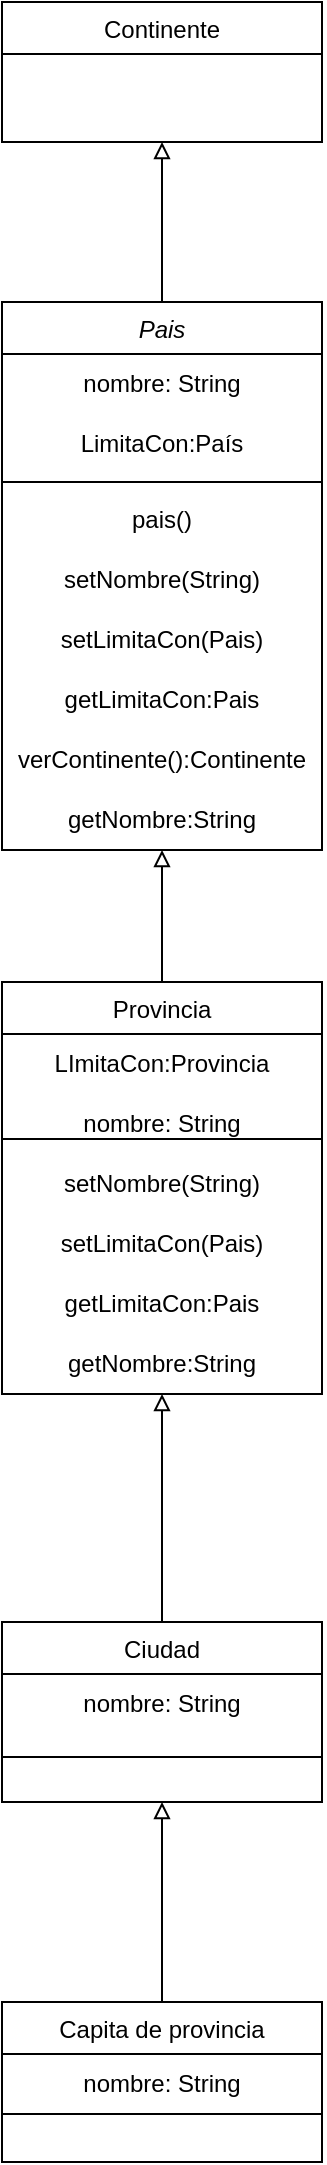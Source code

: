 <mxfile version="20.8.16" type="device"><diagram id="C5RBs43oDa-KdzZeNtuy" name="Page-1"><mxGraphModel dx="548" dy="621" grid="1" gridSize="10" guides="1" tooltips="1" connect="1" arrows="1" fold="1" page="1" pageScale="1" pageWidth="827" pageHeight="1169" math="0" shadow="0"><root><mxCell id="WIyWlLk6GJQsqaUBKTNV-0"/><mxCell id="WIyWlLk6GJQsqaUBKTNV-1" parent="WIyWlLk6GJQsqaUBKTNV-0"/><mxCell id="wanPjfpriRcMhSEbldVF-16" style="edgeStyle=orthogonalEdgeStyle;rounded=0;orthogonalLoop=1;jettySize=auto;html=1;entryX=0.5;entryY=1;entryDx=0;entryDy=0;endArrow=block;endFill=0;" edge="1" parent="WIyWlLk6GJQsqaUBKTNV-1" source="zkfFHV4jXpPFQw0GAbJ--0" target="wanPjfpriRcMhSEbldVF-1"><mxGeometry relative="1" as="geometry"><mxPoint x="320" y="100" as="targetPoint"/></mxGeometry></mxCell><mxCell id="zkfFHV4jXpPFQw0GAbJ--0" value="Pais" style="swimlane;fontStyle=2;align=center;verticalAlign=top;childLayout=stackLayout;horizontal=1;startSize=26;horizontalStack=0;resizeParent=1;resizeLast=0;collapsible=1;marginBottom=0;rounded=0;shadow=0;strokeWidth=1;" parent="WIyWlLk6GJQsqaUBKTNV-1" vertex="1"><mxGeometry x="240" y="170" width="160" height="274" as="geometry"><mxRectangle x="230" y="140" width="160" height="26" as="alternateBounds"/></mxGeometry></mxCell><mxCell id="wanPjfpriRcMhSEbldVF-12" value="nombre: String" style="text;html=1;strokeColor=none;fillColor=none;align=center;verticalAlign=middle;whiteSpace=wrap;rounded=0;" vertex="1" parent="zkfFHV4jXpPFQw0GAbJ--0"><mxGeometry y="26" width="160" height="30" as="geometry"/></mxCell><mxCell id="wanPjfpriRcMhSEbldVF-7" value="LimitaCon:País" style="text;html=1;strokeColor=none;fillColor=none;align=center;verticalAlign=middle;whiteSpace=wrap;rounded=0;" vertex="1" parent="zkfFHV4jXpPFQw0GAbJ--0"><mxGeometry y="56" width="160" height="30" as="geometry"/></mxCell><mxCell id="zkfFHV4jXpPFQw0GAbJ--4" value="" style="line;html=1;strokeWidth=1;align=left;verticalAlign=middle;spacingTop=-1;spacingLeft=3;spacingRight=3;rotatable=0;labelPosition=right;points=[];portConstraint=eastwest;" parent="zkfFHV4jXpPFQw0GAbJ--0" vertex="1"><mxGeometry y="86" width="160" height="8" as="geometry"/></mxCell><mxCell id="wanPjfpriRcMhSEbldVF-20" value="pais()" style="text;html=1;strokeColor=none;fillColor=none;align=center;verticalAlign=middle;whiteSpace=wrap;rounded=0;" vertex="1" parent="zkfFHV4jXpPFQw0GAbJ--0"><mxGeometry y="94" width="160" height="30" as="geometry"/></mxCell><mxCell id="wanPjfpriRcMhSEbldVF-23" value="setNombre(String)" style="text;html=1;strokeColor=none;fillColor=none;align=center;verticalAlign=middle;whiteSpace=wrap;rounded=0;" vertex="1" parent="zkfFHV4jXpPFQw0GAbJ--0"><mxGeometry y="124" width="160" height="30" as="geometry"/></mxCell><mxCell id="wanPjfpriRcMhSEbldVF-24" value="setLimitaCon(Pais)" style="text;html=1;strokeColor=none;fillColor=none;align=center;verticalAlign=middle;whiteSpace=wrap;rounded=0;" vertex="1" parent="zkfFHV4jXpPFQw0GAbJ--0"><mxGeometry y="154" width="160" height="30" as="geometry"/></mxCell><mxCell id="wanPjfpriRcMhSEbldVF-25" value="getLimitaCon:Pais" style="text;html=1;strokeColor=none;fillColor=none;align=center;verticalAlign=middle;whiteSpace=wrap;rounded=0;" vertex="1" parent="zkfFHV4jXpPFQw0GAbJ--0"><mxGeometry y="184" width="160" height="30" as="geometry"/></mxCell><mxCell id="wanPjfpriRcMhSEbldVF-21" value="verContinente():Continente" style="text;html=1;strokeColor=none;fillColor=none;align=center;verticalAlign=middle;whiteSpace=wrap;rounded=0;" vertex="1" parent="zkfFHV4jXpPFQw0GAbJ--0"><mxGeometry y="214" width="160" height="30" as="geometry"/></mxCell><mxCell id="wanPjfpriRcMhSEbldVF-26" value="getNombre:String" style="text;html=1;strokeColor=none;fillColor=none;align=center;verticalAlign=middle;whiteSpace=wrap;rounded=0;" vertex="1" parent="zkfFHV4jXpPFQw0GAbJ--0"><mxGeometry y="244" width="160" height="30" as="geometry"/></mxCell><mxCell id="wanPjfpriRcMhSEbldVF-17" style="edgeStyle=orthogonalEdgeStyle;rounded=0;orthogonalLoop=1;jettySize=auto;html=1;entryX=0.5;entryY=1;entryDx=0;entryDy=0;endArrow=block;endFill=0;" edge="1" parent="WIyWlLk6GJQsqaUBKTNV-1" source="zkfFHV4jXpPFQw0GAbJ--17" target="zkfFHV4jXpPFQw0GAbJ--0"><mxGeometry relative="1" as="geometry"/></mxCell><mxCell id="zkfFHV4jXpPFQw0GAbJ--17" value="Provincia" style="swimlane;fontStyle=0;align=center;verticalAlign=top;childLayout=stackLayout;horizontal=1;startSize=26;horizontalStack=0;resizeParent=1;resizeLast=0;collapsible=1;marginBottom=0;rounded=0;shadow=0;strokeWidth=1;" parent="WIyWlLk6GJQsqaUBKTNV-1" vertex="1"><mxGeometry x="240" y="510" width="160" height="206" as="geometry"><mxRectangle x="550" y="140" width="160" height="26" as="alternateBounds"/></mxGeometry></mxCell><mxCell id="wanPjfpriRcMhSEbldVF-10" value="LImitaCon:Provincia" style="text;html=1;strokeColor=none;fillColor=none;align=center;verticalAlign=middle;whiteSpace=wrap;rounded=0;" vertex="1" parent="zkfFHV4jXpPFQw0GAbJ--17"><mxGeometry y="26" width="160" height="30" as="geometry"/></mxCell><mxCell id="wanPjfpriRcMhSEbldVF-11" value="nombre: String" style="text;html=1;strokeColor=none;fillColor=none;align=center;verticalAlign=middle;whiteSpace=wrap;rounded=0;" vertex="1" parent="zkfFHV4jXpPFQw0GAbJ--17"><mxGeometry y="56" width="160" height="30" as="geometry"/></mxCell><mxCell id="wanPjfpriRcMhSEbldVF-22" value="" style="endArrow=none;html=1;rounded=0;entryX=1;entryY=0.75;entryDx=0;entryDy=0;exitX=0;exitY=0.75;exitDx=0;exitDy=0;" edge="1" parent="zkfFHV4jXpPFQw0GAbJ--17" source="wanPjfpriRcMhSEbldVF-11" target="wanPjfpriRcMhSEbldVF-11"><mxGeometry width="50" height="50" relative="1" as="geometry"><mxPoint x="70" y="160" as="sourcePoint"/><mxPoint x="120" y="110" as="targetPoint"/></mxGeometry></mxCell><mxCell id="wanPjfpriRcMhSEbldVF-27" value="setNombre(String)" style="text;html=1;strokeColor=none;fillColor=none;align=center;verticalAlign=middle;whiteSpace=wrap;rounded=0;" vertex="1" parent="zkfFHV4jXpPFQw0GAbJ--17"><mxGeometry y="86" width="160" height="30" as="geometry"/></mxCell><mxCell id="wanPjfpriRcMhSEbldVF-28" value="setLimitaCon(Pais)" style="text;html=1;strokeColor=none;fillColor=none;align=center;verticalAlign=middle;whiteSpace=wrap;rounded=0;" vertex="1" parent="zkfFHV4jXpPFQw0GAbJ--17"><mxGeometry y="116" width="160" height="30" as="geometry"/></mxCell><mxCell id="wanPjfpriRcMhSEbldVF-29" value="getLimitaCon:Pais" style="text;html=1;strokeColor=none;fillColor=none;align=center;verticalAlign=middle;whiteSpace=wrap;rounded=0;" vertex="1" parent="zkfFHV4jXpPFQw0GAbJ--17"><mxGeometry y="146" width="160" height="30" as="geometry"/></mxCell><mxCell id="wanPjfpriRcMhSEbldVF-30" value="getNombre:String" style="text;html=1;strokeColor=none;fillColor=none;align=center;verticalAlign=middle;whiteSpace=wrap;rounded=0;" vertex="1" parent="zkfFHV4jXpPFQw0GAbJ--17"><mxGeometry y="176" width="160" height="30" as="geometry"/></mxCell><mxCell id="wanPjfpriRcMhSEbldVF-1" value="Continente" style="swimlane;fontStyle=0;align=center;verticalAlign=top;childLayout=stackLayout;horizontal=1;startSize=26;horizontalStack=0;resizeParent=1;resizeLast=0;collapsible=1;marginBottom=0;rounded=0;shadow=0;strokeWidth=1;" vertex="1" parent="WIyWlLk6GJQsqaUBKTNV-1"><mxGeometry x="240" y="20" width="160" height="70" as="geometry"><mxRectangle x="550" y="140" width="160" height="26" as="alternateBounds"/></mxGeometry></mxCell><mxCell id="wanPjfpriRcMhSEbldVF-18" style="edgeStyle=orthogonalEdgeStyle;rounded=0;orthogonalLoop=1;jettySize=auto;html=1;entryX=0.5;entryY=1;entryDx=0;entryDy=0;endArrow=block;endFill=0;" edge="1" parent="WIyWlLk6GJQsqaUBKTNV-1" source="wanPjfpriRcMhSEbldVF-8" target="zkfFHV4jXpPFQw0GAbJ--17"><mxGeometry relative="1" as="geometry"/></mxCell><mxCell id="wanPjfpriRcMhSEbldVF-8" value="Ciudad" style="swimlane;fontStyle=0;align=center;verticalAlign=top;childLayout=stackLayout;horizontal=1;startSize=26;horizontalStack=0;resizeParent=1;resizeLast=0;collapsible=1;marginBottom=0;rounded=0;shadow=0;strokeWidth=1;" vertex="1" parent="WIyWlLk6GJQsqaUBKTNV-1"><mxGeometry x="240" y="830" width="160" height="90" as="geometry"><mxRectangle x="550" y="140" width="160" height="26" as="alternateBounds"/></mxGeometry></mxCell><mxCell id="wanPjfpriRcMhSEbldVF-13" value="nombre: String" style="text;html=1;strokeColor=none;fillColor=none;align=center;verticalAlign=middle;whiteSpace=wrap;rounded=0;" vertex="1" parent="wanPjfpriRcMhSEbldVF-8"><mxGeometry y="26" width="160" height="30" as="geometry"/></mxCell><mxCell id="wanPjfpriRcMhSEbldVF-19" style="edgeStyle=orthogonalEdgeStyle;rounded=0;orthogonalLoop=1;jettySize=auto;html=1;entryX=0.5;entryY=1;entryDx=0;entryDy=0;endArrow=block;endFill=0;" edge="1" parent="WIyWlLk6GJQsqaUBKTNV-1" source="wanPjfpriRcMhSEbldVF-9" target="wanPjfpriRcMhSEbldVF-8"><mxGeometry relative="1" as="geometry"/></mxCell><mxCell id="wanPjfpriRcMhSEbldVF-9" value="Capita de provincia" style="swimlane;fontStyle=0;align=center;verticalAlign=top;childLayout=stackLayout;horizontal=1;startSize=26;horizontalStack=0;resizeParent=1;resizeLast=0;collapsible=1;marginBottom=0;rounded=0;shadow=0;strokeWidth=1;" vertex="1" parent="WIyWlLk6GJQsqaUBKTNV-1"><mxGeometry x="240" y="1020" width="160" height="80" as="geometry"><mxRectangle x="550" y="140" width="160" height="26" as="alternateBounds"/></mxGeometry></mxCell><mxCell id="wanPjfpriRcMhSEbldVF-14" value="nombre: String" style="text;html=1;strokeColor=none;fillColor=none;align=center;verticalAlign=middle;whiteSpace=wrap;rounded=0;" vertex="1" parent="wanPjfpriRcMhSEbldVF-9"><mxGeometry y="26" width="160" height="30" as="geometry"/></mxCell><mxCell id="wanPjfpriRcMhSEbldVF-32" value="" style="endArrow=none;html=1;rounded=0;entryX=1;entryY=1;entryDx=0;entryDy=0;exitX=0;exitY=1;exitDx=0;exitDy=0;" edge="1" parent="wanPjfpriRcMhSEbldVF-9" source="wanPjfpriRcMhSEbldVF-14" target="wanPjfpriRcMhSEbldVF-14"><mxGeometry width="50" height="50" relative="1" as="geometry"><mxPoint x="70" y="70" as="sourcePoint"/><mxPoint x="120" y="20" as="targetPoint"/></mxGeometry></mxCell><mxCell id="wanPjfpriRcMhSEbldVF-31" value="" style="endArrow=none;html=1;rounded=0;entryX=1;entryY=0.75;entryDx=0;entryDy=0;exitX=0;exitY=0.75;exitDx=0;exitDy=0;" edge="1" parent="WIyWlLk6GJQsqaUBKTNV-1" source="wanPjfpriRcMhSEbldVF-8" target="wanPjfpriRcMhSEbldVF-8"><mxGeometry width="50" height="50" relative="1" as="geometry"><mxPoint x="310" y="790" as="sourcePoint"/><mxPoint x="360" y="740" as="targetPoint"/></mxGeometry></mxCell></root></mxGraphModel></diagram></mxfile>